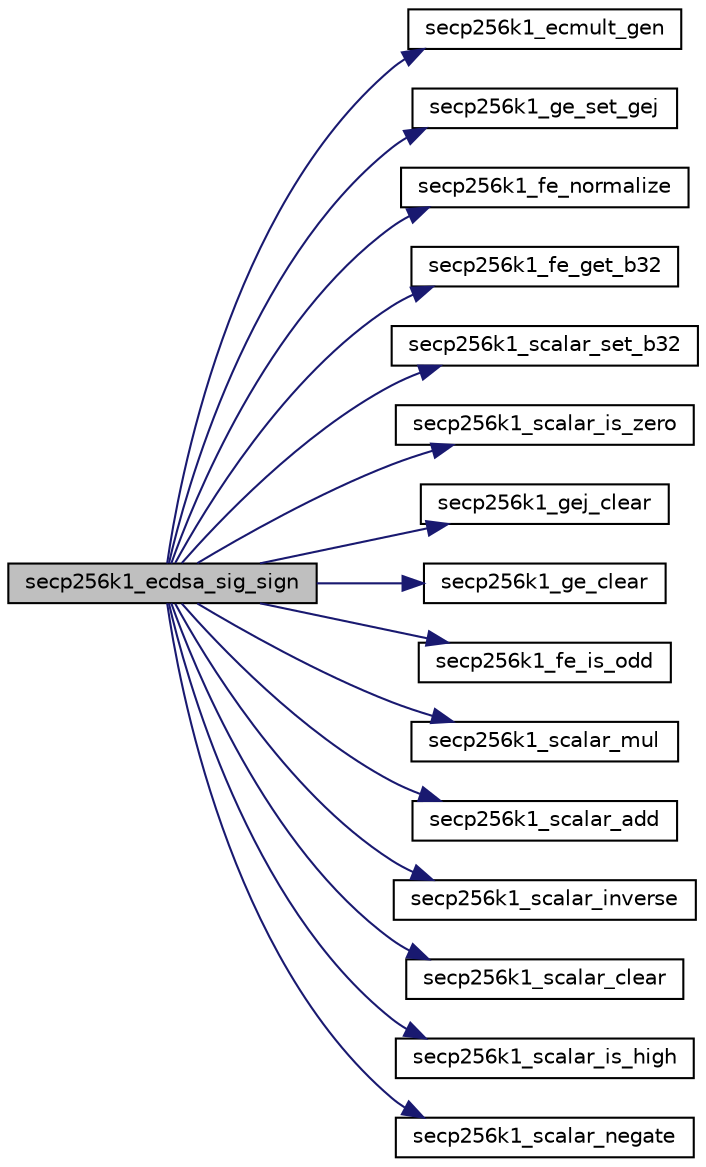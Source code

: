 digraph "secp256k1_ecdsa_sig_sign"
{
  edge [fontname="Helvetica",fontsize="10",labelfontname="Helvetica",labelfontsize="10"];
  node [fontname="Helvetica",fontsize="10",shape=record];
  rankdir="LR";
  Node28 [label="secp256k1_ecdsa_sig_sign",height=0.2,width=0.4,color="black", fillcolor="grey75", style="filled", fontcolor="black"];
  Node28 -> Node29 [color="midnightblue",fontsize="10",style="solid",fontname="Helvetica"];
  Node29 [label="secp256k1_ecmult_gen",height=0.2,width=0.4,color="black", fillcolor="white", style="filled",URL="$d6/d76/ecmult__gen_8h.html#a5ed744c720cbb0a397c8d4c42c637f24",tooltip="Multiply with the generator: R = a*G. "];
  Node28 -> Node30 [color="midnightblue",fontsize="10",style="solid",fontname="Helvetica"];
  Node30 [label="secp256k1_ge_set_gej",height=0.2,width=0.4,color="black", fillcolor="white", style="filled",URL="$d9/dd1/group_8h.html#aa511eebf8cd7419763f06555ed4fb62d",tooltip="Set a group element equal to another which is given in jacobian coordinates. "];
  Node28 -> Node31 [color="midnightblue",fontsize="10",style="solid",fontname="Helvetica"];
  Node31 [label="secp256k1_fe_normalize",height=0.2,width=0.4,color="black", fillcolor="white", style="filled",URL="$d5/d5a/field_8h.html#a8e925e94d5a7330d2ae68f6642d0c7b9",tooltip="Field element module. "];
  Node28 -> Node32 [color="midnightblue",fontsize="10",style="solid",fontname="Helvetica"];
  Node32 [label="secp256k1_fe_get_b32",height=0.2,width=0.4,color="black", fillcolor="white", style="filled",URL="$d5/d5a/field_8h.html#abb1017649be14b9ac1823be3c573e542",tooltip="Convert a field element to a 32-byte big endian value. "];
  Node28 -> Node33 [color="midnightblue",fontsize="10",style="solid",fontname="Helvetica"];
  Node33 [label="secp256k1_scalar_set_b32",height=0.2,width=0.4,color="black", fillcolor="white", style="filled",URL="$db/d94/scalar_8h.html#a25cc2d45ae1d1765d07c3313cdf46fa0",tooltip="Set a scalar from a big endian byte array. "];
  Node28 -> Node34 [color="midnightblue",fontsize="10",style="solid",fontname="Helvetica"];
  Node34 [label="secp256k1_scalar_is_zero",height=0.2,width=0.4,color="black", fillcolor="white", style="filled",URL="$db/d94/scalar_8h.html#a3f0ac84fe49a1c1f51212582a2c149d4",tooltip="Check whether a scalar equals zero. "];
  Node28 -> Node35 [color="midnightblue",fontsize="10",style="solid",fontname="Helvetica"];
  Node35 [label="secp256k1_gej_clear",height=0.2,width=0.4,color="black", fillcolor="white", style="filled",URL="$d9/dd1/group_8h.html#a2454dfbe1e75eba118d2c0a4184a9acc",tooltip="Clear a secp256k1_gej to prevent leaking sensitive information. "];
  Node28 -> Node36 [color="midnightblue",fontsize="10",style="solid",fontname="Helvetica"];
  Node36 [label="secp256k1_ge_clear",height=0.2,width=0.4,color="black", fillcolor="white", style="filled",URL="$d9/dd1/group_8h.html#a34793cf48794f089bb28597d1a9f23b2",tooltip="Clear a secp256k1_ge to prevent leaking sensitive information. "];
  Node28 -> Node37 [color="midnightblue",fontsize="10",style="solid",fontname="Helvetica"];
  Node37 [label="secp256k1_fe_is_odd",height=0.2,width=0.4,color="black", fillcolor="white", style="filled",URL="$d5/d5a/field_8h.html#a4657d3eea1cc59c7a20cc2d19663bf02",tooltip="Check the \"oddness\" of a field element. "];
  Node28 -> Node38 [color="midnightblue",fontsize="10",style="solid",fontname="Helvetica"];
  Node38 [label="secp256k1_scalar_mul",height=0.2,width=0.4,color="black", fillcolor="white", style="filled",URL="$db/d94/scalar_8h.html#a89db15f705c8eafcd10c08181523acd0",tooltip="Multiply two scalars (modulo the group order). "];
  Node28 -> Node39 [color="midnightblue",fontsize="10",style="solid",fontname="Helvetica"];
  Node39 [label="secp256k1_scalar_add",height=0.2,width=0.4,color="black", fillcolor="white", style="filled",URL="$db/d94/scalar_8h.html#a83257652850276cd74c7cdd1f9444d9c",tooltip="Add two scalars together (modulo the group order). "];
  Node28 -> Node40 [color="midnightblue",fontsize="10",style="solid",fontname="Helvetica"];
  Node40 [label="secp256k1_scalar_inverse",height=0.2,width=0.4,color="black", fillcolor="white", style="filled",URL="$db/d94/scalar_8h.html#ac048cded7c9731249ada44d489a258d5",tooltip="Compute the inverse of a scalar (modulo the group order). "];
  Node28 -> Node41 [color="midnightblue",fontsize="10",style="solid",fontname="Helvetica"];
  Node41 [label="secp256k1_scalar_clear",height=0.2,width=0.4,color="black", fillcolor="white", style="filled",URL="$db/d94/scalar_8h.html#ad8fb9bc2a828903963bf37806d8edd11",tooltip="Clear a scalar to prevent the leak of sensitive data. "];
  Node28 -> Node42 [color="midnightblue",fontsize="10",style="solid",fontname="Helvetica"];
  Node42 [label="secp256k1_scalar_is_high",height=0.2,width=0.4,color="black", fillcolor="white", style="filled",URL="$db/d94/scalar_8h.html#aab66620cbbe49bec3c7c02f4a1219c05",tooltip="Check whether a scalar is higher than the group order divided by 2. "];
  Node28 -> Node43 [color="midnightblue",fontsize="10",style="solid",fontname="Helvetica"];
  Node43 [label="secp256k1_scalar_negate",height=0.2,width=0.4,color="black", fillcolor="white", style="filled",URL="$db/d94/scalar_8h.html#aa3f1c1d4536adf835ee256878c222968",tooltip="Compute the complement of a scalar (modulo the group order). "];
}
